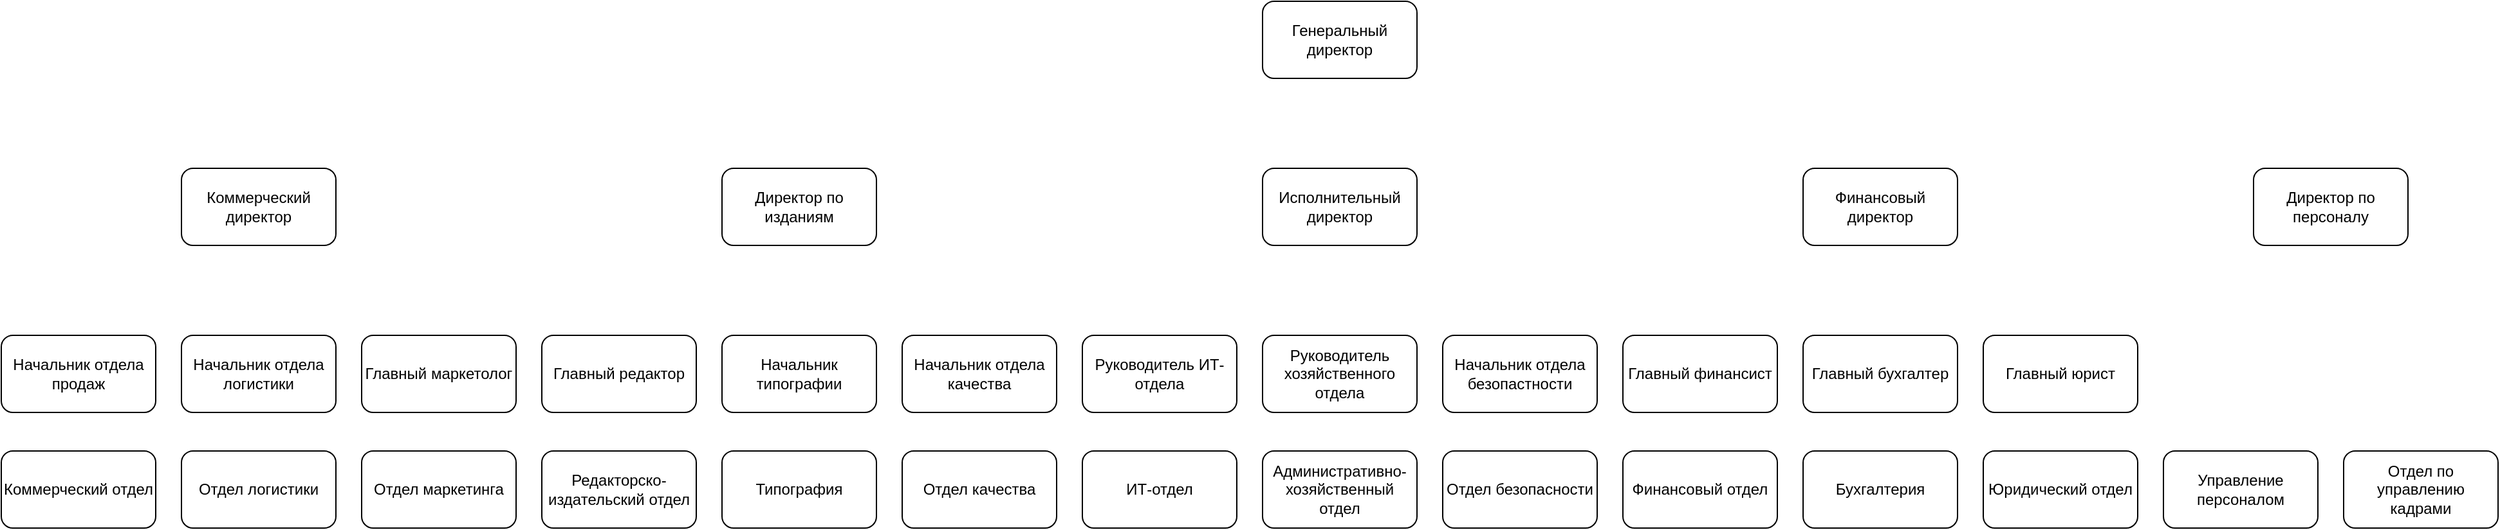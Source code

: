 <mxfile version="15.6.8" type="github">
  <diagram id="LY45CWP8MYa_v7S1A5Th" name="Page-1">
    <mxGraphModel dx="2875" dy="644" grid="1" gridSize="10" guides="1" tooltips="1" connect="1" arrows="1" fold="1" page="1" pageScale="1" pageWidth="1654" pageHeight="2336" math="0" shadow="0">
      <root>
        <mxCell id="0" />
        <mxCell id="1" parent="0" />
        <mxCell id="Z94Kni9D6emitr1n3o4W-1" value="Генеральный директор" style="rounded=1;whiteSpace=wrap;html=1;" vertex="1" parent="1">
          <mxGeometry x="860" y="270" width="120" height="60" as="geometry" />
        </mxCell>
        <mxCell id="Z94Kni9D6emitr1n3o4W-2" value="Коммерческий директор" style="rounded=1;whiteSpace=wrap;html=1;" vertex="1" parent="1">
          <mxGeometry x="20" y="400" width="120" height="60" as="geometry" />
        </mxCell>
        <mxCell id="Z94Kni9D6emitr1n3o4W-3" value="Директор по изданиям" style="rounded=1;whiteSpace=wrap;html=1;" vertex="1" parent="1">
          <mxGeometry x="440" y="400" width="120" height="60" as="geometry" />
        </mxCell>
        <mxCell id="Z94Kni9D6emitr1n3o4W-4" value="Исполнительный директор" style="rounded=1;whiteSpace=wrap;html=1;" vertex="1" parent="1">
          <mxGeometry x="860" y="400" width="120" height="60" as="geometry" />
        </mxCell>
        <mxCell id="Z94Kni9D6emitr1n3o4W-5" value="Финансовый директор" style="rounded=1;whiteSpace=wrap;html=1;" vertex="1" parent="1">
          <mxGeometry x="1280" y="400" width="120" height="60" as="geometry" />
        </mxCell>
        <mxCell id="Z94Kni9D6emitr1n3o4W-6" value="Директор по персоналу" style="rounded=1;whiteSpace=wrap;html=1;" vertex="1" parent="1">
          <mxGeometry x="1630" y="400" width="120" height="60" as="geometry" />
        </mxCell>
        <mxCell id="Z94Kni9D6emitr1n3o4W-7" value="Коммерческий отдел" style="rounded=1;whiteSpace=wrap;html=1;" vertex="1" parent="1">
          <mxGeometry x="-120" y="620" width="120" height="60" as="geometry" />
        </mxCell>
        <mxCell id="Z94Kni9D6emitr1n3o4W-8" value="Отдел логистики" style="rounded=1;whiteSpace=wrap;html=1;" vertex="1" parent="1">
          <mxGeometry x="20" y="620" width="120" height="60" as="geometry" />
        </mxCell>
        <mxCell id="Z94Kni9D6emitr1n3o4W-9" value="Отдел маркетинга" style="rounded=1;whiteSpace=wrap;html=1;" vertex="1" parent="1">
          <mxGeometry x="160" y="620" width="120" height="60" as="geometry" />
        </mxCell>
        <mxCell id="Z94Kni9D6emitr1n3o4W-10" value="Типография" style="rounded=1;whiteSpace=wrap;html=1;" vertex="1" parent="1">
          <mxGeometry x="440" y="620" width="120" height="60" as="geometry" />
        </mxCell>
        <mxCell id="Z94Kni9D6emitr1n3o4W-11" value="Редакторско-издательский отдел" style="rounded=1;whiteSpace=wrap;html=1;" vertex="1" parent="1">
          <mxGeometry x="300" y="620" width="120" height="60" as="geometry" />
        </mxCell>
        <mxCell id="Z94Kni9D6emitr1n3o4W-12" value="Отдел качества" style="rounded=1;whiteSpace=wrap;html=1;" vertex="1" parent="1">
          <mxGeometry x="580" y="620" width="120" height="60" as="geometry" />
        </mxCell>
        <mxCell id="Z94Kni9D6emitr1n3o4W-13" value="ИТ-отдел" style="rounded=1;whiteSpace=wrap;html=1;" vertex="1" parent="1">
          <mxGeometry x="720" y="620" width="120" height="60" as="geometry" />
        </mxCell>
        <mxCell id="Z94Kni9D6emitr1n3o4W-14" value="Административно-хозяйственный отдел" style="rounded=1;whiteSpace=wrap;html=1;" vertex="1" parent="1">
          <mxGeometry x="860" y="620" width="120" height="60" as="geometry" />
        </mxCell>
        <mxCell id="Z94Kni9D6emitr1n3o4W-15" value="Отдел безопасности" style="rounded=1;whiteSpace=wrap;html=1;" vertex="1" parent="1">
          <mxGeometry x="1000" y="620" width="120" height="60" as="geometry" />
        </mxCell>
        <mxCell id="Z94Kni9D6emitr1n3o4W-16" value="Финансовый отдел" style="rounded=1;whiteSpace=wrap;html=1;" vertex="1" parent="1">
          <mxGeometry x="1140" y="620" width="120" height="60" as="geometry" />
        </mxCell>
        <mxCell id="Z94Kni9D6emitr1n3o4W-17" value="Бухгалтерия" style="rounded=1;whiteSpace=wrap;html=1;" vertex="1" parent="1">
          <mxGeometry x="1280" y="620" width="120" height="60" as="geometry" />
        </mxCell>
        <mxCell id="Z94Kni9D6emitr1n3o4W-18" value="Юридический отдел" style="rounded=1;whiteSpace=wrap;html=1;" vertex="1" parent="1">
          <mxGeometry x="1420" y="620" width="120" height="60" as="geometry" />
        </mxCell>
        <mxCell id="Z94Kni9D6emitr1n3o4W-19" value="Управление персоналом" style="rounded=1;whiteSpace=wrap;html=1;" vertex="1" parent="1">
          <mxGeometry x="1560" y="620" width="120" height="60" as="geometry" />
        </mxCell>
        <mxCell id="Z94Kni9D6emitr1n3o4W-20" value="Отдел по управлению кадрами" style="rounded=1;whiteSpace=wrap;html=1;" vertex="1" parent="1">
          <mxGeometry x="1700" y="620" width="120" height="60" as="geometry" />
        </mxCell>
        <mxCell id="Z94Kni9D6emitr1n3o4W-21" value="Главный маркетолог" style="rounded=1;whiteSpace=wrap;html=1;" vertex="1" parent="1">
          <mxGeometry x="160" y="530" width="120" height="60" as="geometry" />
        </mxCell>
        <mxCell id="Z94Kni9D6emitr1n3o4W-22" value="Начальник отдела логистики" style="rounded=1;whiteSpace=wrap;html=1;" vertex="1" parent="1">
          <mxGeometry x="20" y="530" width="120" height="60" as="geometry" />
        </mxCell>
        <mxCell id="Z94Kni9D6emitr1n3o4W-23" value="Начальник отдела продаж" style="rounded=1;whiteSpace=wrap;html=1;" vertex="1" parent="1">
          <mxGeometry x="-120" y="530" width="120" height="60" as="geometry" />
        </mxCell>
        <mxCell id="Z94Kni9D6emitr1n3o4W-24" value="Главный редактор" style="rounded=1;whiteSpace=wrap;html=1;" vertex="1" parent="1">
          <mxGeometry x="300" y="530" width="120" height="60" as="geometry" />
        </mxCell>
        <mxCell id="Z94Kni9D6emitr1n3o4W-25" value="Начальник типографии" style="rounded=1;whiteSpace=wrap;html=1;" vertex="1" parent="1">
          <mxGeometry x="440" y="530" width="120" height="60" as="geometry" />
        </mxCell>
        <mxCell id="Z94Kni9D6emitr1n3o4W-26" value="Начальник отдела качества" style="rounded=1;whiteSpace=wrap;html=1;" vertex="1" parent="1">
          <mxGeometry x="580" y="530" width="120" height="60" as="geometry" />
        </mxCell>
        <mxCell id="Z94Kni9D6emitr1n3o4W-27" value="Руководитель ИТ-отдела" style="rounded=1;whiteSpace=wrap;html=1;" vertex="1" parent="1">
          <mxGeometry x="720" y="530" width="120" height="60" as="geometry" />
        </mxCell>
        <mxCell id="Z94Kni9D6emitr1n3o4W-28" value="Руководитель хозяйственного отдела" style="rounded=1;whiteSpace=wrap;html=1;" vertex="1" parent="1">
          <mxGeometry x="860" y="530" width="120" height="60" as="geometry" />
        </mxCell>
        <mxCell id="Z94Kni9D6emitr1n3o4W-29" value="Начальник отдела безопастности" style="rounded=1;whiteSpace=wrap;html=1;" vertex="1" parent="1">
          <mxGeometry x="1000" y="530" width="120" height="60" as="geometry" />
        </mxCell>
        <mxCell id="Z94Kni9D6emitr1n3o4W-30" value="Главный финансист" style="rounded=1;whiteSpace=wrap;html=1;" vertex="1" parent="1">
          <mxGeometry x="1140" y="530" width="120" height="60" as="geometry" />
        </mxCell>
        <mxCell id="Z94Kni9D6emitr1n3o4W-31" value="Главный бухгалтер" style="rounded=1;whiteSpace=wrap;html=1;" vertex="1" parent="1">
          <mxGeometry x="1280" y="530" width="120" height="60" as="geometry" />
        </mxCell>
        <mxCell id="Z94Kni9D6emitr1n3o4W-32" value="Главный юрист" style="rounded=1;whiteSpace=wrap;html=1;" vertex="1" parent="1">
          <mxGeometry x="1420" y="530" width="120" height="60" as="geometry" />
        </mxCell>
      </root>
    </mxGraphModel>
  </diagram>
</mxfile>
